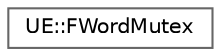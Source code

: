 digraph "Graphical Class Hierarchy"
{
 // INTERACTIVE_SVG=YES
 // LATEX_PDF_SIZE
  bgcolor="transparent";
  edge [fontname=Helvetica,fontsize=10,labelfontname=Helvetica,labelfontsize=10];
  node [fontname=Helvetica,fontsize=10,shape=box,height=0.2,width=0.4];
  rankdir="LR";
  Node0 [id="Node000000",label="UE::FWordMutex",height=0.2,width=0.4,color="grey40", fillcolor="white", style="filled",URL="$db/d0e/classUE_1_1FWordMutex.html",tooltip="A mutex that is the size of a pointer and does not depend on ParkingLot."];
}
